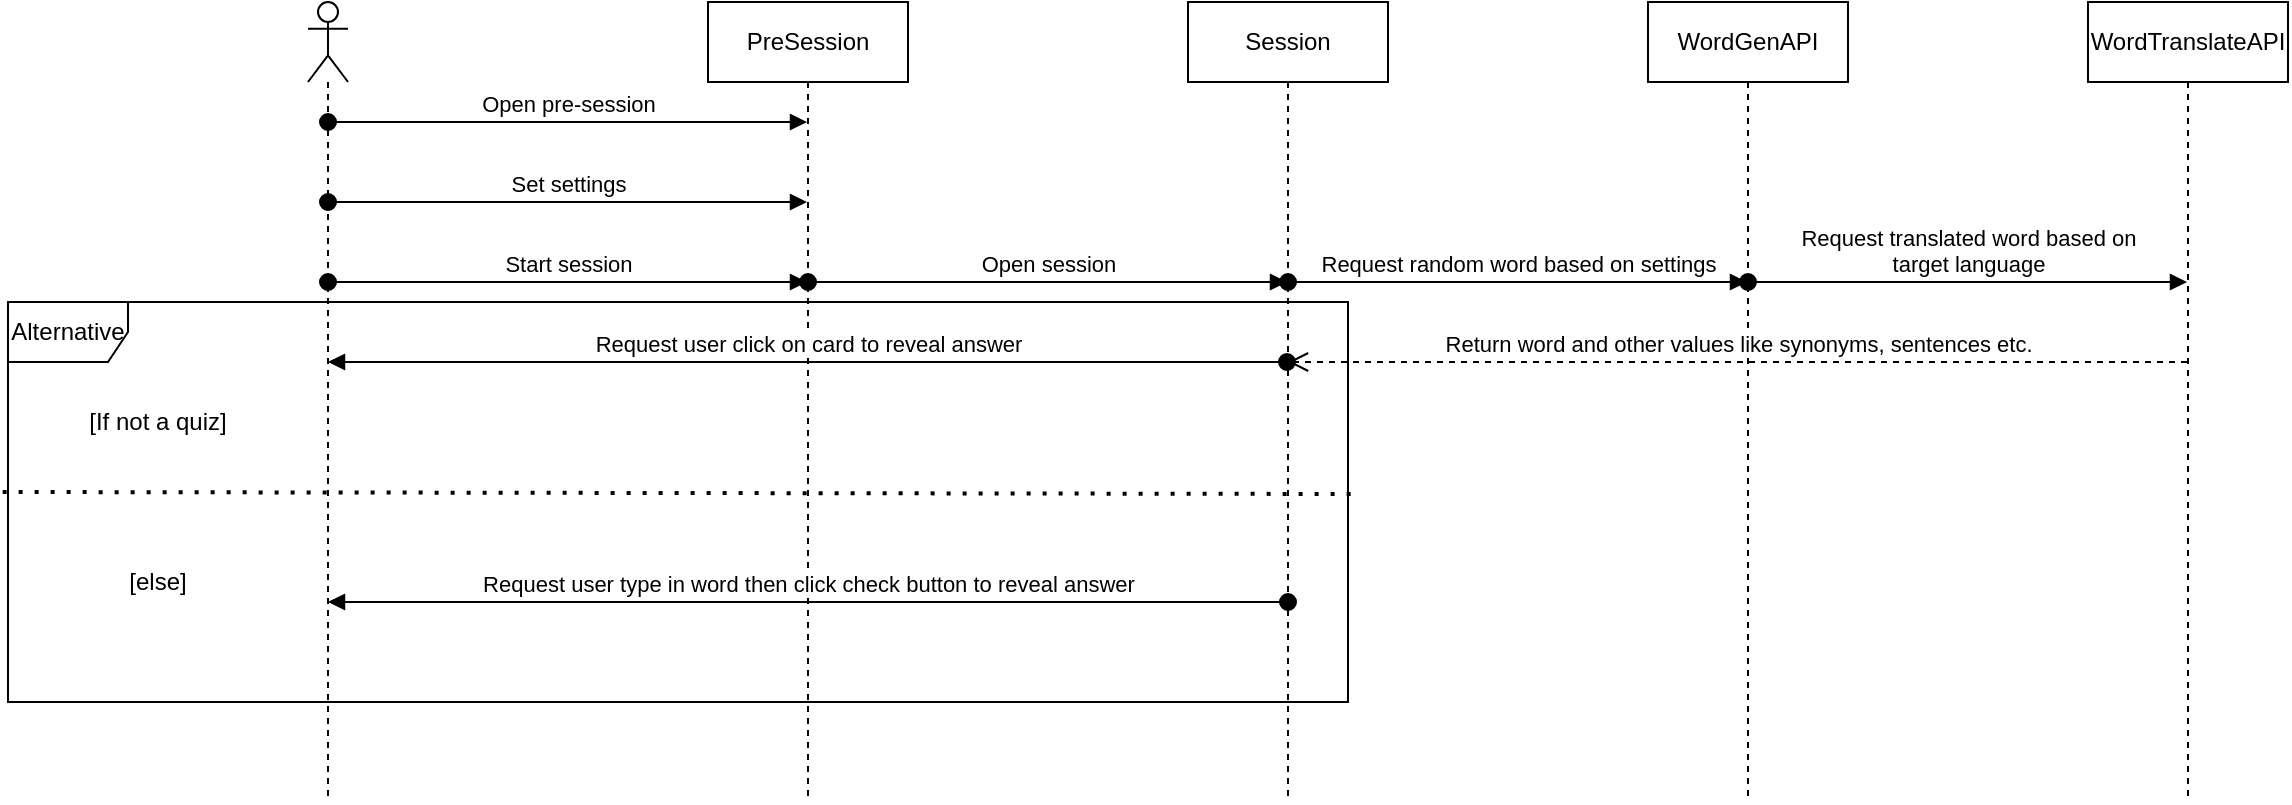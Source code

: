 <mxfile version="21.0.6" type="github">
  <diagram name="Page-1" id="_brEYTuebvPvWf_pUvOi">
    <mxGraphModel dx="1836" dy="542" grid="1" gridSize="10" guides="1" tooltips="1" connect="1" arrows="1" fold="1" page="1" pageScale="1" pageWidth="850" pageHeight="1100" math="0" shadow="0">
      <root>
        <mxCell id="0" />
        <mxCell id="1" parent="0" />
        <mxCell id="V3QSZNSe0b6lcg50ALse-7" value="" style="shape=umlLifeline;perimeter=lifelinePerimeter;whiteSpace=wrap;html=1;container=1;dropTarget=0;collapsible=0;recursiveResize=0;outlineConnect=0;portConstraint=eastwest;newEdgeStyle={&quot;edgeStyle&quot;:&quot;elbowEdgeStyle&quot;,&quot;elbow&quot;:&quot;vertical&quot;,&quot;curved&quot;:0,&quot;rounded&quot;:0};participant=umlActor;" parent="1" vertex="1">
          <mxGeometry x="80" y="80" width="20" height="400" as="geometry" />
        </mxCell>
        <mxCell id="V3QSZNSe0b6lcg50ALse-8" value="PreSession" style="shape=umlLifeline;perimeter=lifelinePerimeter;whiteSpace=wrap;html=1;container=1;dropTarget=0;collapsible=0;recursiveResize=0;outlineConnect=0;portConstraint=eastwest;newEdgeStyle={&quot;edgeStyle&quot;:&quot;elbowEdgeStyle&quot;,&quot;elbow&quot;:&quot;vertical&quot;,&quot;curved&quot;:0,&quot;rounded&quot;:0};" parent="1" vertex="1">
          <mxGeometry x="280" y="80" width="100" height="400" as="geometry" />
        </mxCell>
        <mxCell id="V3QSZNSe0b6lcg50ALse-9" value="Open pre-session" style="html=1;verticalAlign=bottom;startArrow=oval;startFill=1;endArrow=block;startSize=8;edgeStyle=elbowEdgeStyle;elbow=vertical;curved=0;rounded=0;" parent="1" target="V3QSZNSe0b6lcg50ALse-8" edge="1">
          <mxGeometry width="60" relative="1" as="geometry">
            <mxPoint x="90" y="140" as="sourcePoint" />
            <mxPoint x="150" y="140" as="targetPoint" />
          </mxGeometry>
        </mxCell>
        <mxCell id="EKv5OnNOHWtHoEkko2qL-3" value="Set settings" style="html=1;verticalAlign=bottom;startArrow=oval;startFill=1;endArrow=block;startSize=8;edgeStyle=elbowEdgeStyle;elbow=vertical;curved=0;rounded=0;" parent="1" source="V3QSZNSe0b6lcg50ALse-7" target="V3QSZNSe0b6lcg50ALse-8" edge="1">
          <mxGeometry width="60" relative="1" as="geometry">
            <mxPoint x="110" y="200" as="sourcePoint" />
            <mxPoint x="450" y="280" as="targetPoint" />
            <Array as="points">
              <mxPoint x="270" y="180" />
              <mxPoint x="280" y="170" />
              <mxPoint x="260" y="220" />
              <mxPoint x="280" y="190" />
            </Array>
          </mxGeometry>
        </mxCell>
        <mxCell id="EKv5OnNOHWtHoEkko2qL-4" value="Session" style="shape=umlLifeline;perimeter=lifelinePerimeter;whiteSpace=wrap;html=1;container=1;dropTarget=0;collapsible=0;recursiveResize=0;outlineConnect=0;portConstraint=eastwest;newEdgeStyle={&quot;edgeStyle&quot;:&quot;elbowEdgeStyle&quot;,&quot;elbow&quot;:&quot;vertical&quot;,&quot;curved&quot;:0,&quot;rounded&quot;:0};" parent="1" vertex="1">
          <mxGeometry x="520" y="80" width="100" height="400" as="geometry" />
        </mxCell>
        <mxCell id="EKv5OnNOHWtHoEkko2qL-6" value="Start session" style="html=1;verticalAlign=bottom;startArrow=oval;startFill=1;endArrow=block;startSize=8;edgeStyle=elbowEdgeStyle;elbow=vertical;curved=0;rounded=0;" parent="1" source="V3QSZNSe0b6lcg50ALse-7" target="V3QSZNSe0b6lcg50ALse-8" edge="1">
          <mxGeometry width="60" relative="1" as="geometry">
            <mxPoint x="110" y="390" as="sourcePoint" />
            <mxPoint x="450" y="280" as="targetPoint" />
            <Array as="points">
              <mxPoint x="260" y="220" />
            </Array>
          </mxGeometry>
        </mxCell>
        <mxCell id="EKv5OnNOHWtHoEkko2qL-9" value="&lt;div&gt;Open session&lt;/div&gt;" style="html=1;verticalAlign=bottom;startArrow=oval;startFill=1;endArrow=block;startSize=8;edgeStyle=elbowEdgeStyle;elbow=vertical;curved=0;rounded=0;" parent="1" target="EKv5OnNOHWtHoEkko2qL-4" edge="1">
          <mxGeometry width="60" relative="1" as="geometry">
            <mxPoint x="330" y="220" as="sourcePoint" />
            <mxPoint x="450" y="280" as="targetPoint" />
          </mxGeometry>
        </mxCell>
        <mxCell id="EKv5OnNOHWtHoEkko2qL-11" value="WordGenAPI" style="shape=umlLifeline;perimeter=lifelinePerimeter;whiteSpace=wrap;html=1;container=1;dropTarget=0;collapsible=0;recursiveResize=0;outlineConnect=0;portConstraint=eastwest;newEdgeStyle={&quot;edgeStyle&quot;:&quot;elbowEdgeStyle&quot;,&quot;elbow&quot;:&quot;vertical&quot;,&quot;curved&quot;:0,&quot;rounded&quot;:0};" parent="1" vertex="1">
          <mxGeometry x="750" y="80" width="100" height="400" as="geometry" />
        </mxCell>
        <mxCell id="EKv5OnNOHWtHoEkko2qL-12" value="WordTranslateAPI" style="shape=umlLifeline;perimeter=lifelinePerimeter;whiteSpace=wrap;html=1;container=1;dropTarget=0;collapsible=0;recursiveResize=0;outlineConnect=0;portConstraint=eastwest;newEdgeStyle={&quot;edgeStyle&quot;:&quot;elbowEdgeStyle&quot;,&quot;elbow&quot;:&quot;vertical&quot;,&quot;curved&quot;:0,&quot;rounded&quot;:0};" parent="1" vertex="1">
          <mxGeometry x="970" y="80" width="100" height="400" as="geometry" />
        </mxCell>
        <mxCell id="uM_F3Oen2c-0RkTZDdHO-1" value="Request random word based on settings" style="html=1;verticalAlign=bottom;startArrow=oval;startFill=1;endArrow=block;startSize=8;edgeStyle=elbowEdgeStyle;elbow=vertical;curved=0;rounded=0;" edge="1" parent="1" source="EKv5OnNOHWtHoEkko2qL-4" target="EKv5OnNOHWtHoEkko2qL-11">
          <mxGeometry width="60" relative="1" as="geometry">
            <mxPoint x="670" y="210" as="sourcePoint" />
            <mxPoint x="730" y="210" as="targetPoint" />
            <Array as="points">
              <mxPoint x="640" y="220" />
            </Array>
          </mxGeometry>
        </mxCell>
        <mxCell id="uM_F3Oen2c-0RkTZDdHO-2" value="&lt;div&gt;Request translated word based on &lt;br&gt;&lt;/div&gt;&lt;div&gt;target language&lt;br&gt;&lt;/div&gt;" style="html=1;verticalAlign=bottom;startArrow=oval;startFill=1;endArrow=block;startSize=8;edgeStyle=elbowEdgeStyle;elbow=vertical;curved=0;rounded=0;" edge="1" parent="1" source="EKv5OnNOHWtHoEkko2qL-11" target="EKv5OnNOHWtHoEkko2qL-12">
          <mxGeometry width="60" relative="1" as="geometry">
            <mxPoint x="750" y="300" as="sourcePoint" />
            <mxPoint x="810" y="300" as="targetPoint" />
            <Array as="points">
              <mxPoint x="870" y="220" />
              <mxPoint x="830" y="210" />
            </Array>
            <mxPoint as="offset" />
          </mxGeometry>
        </mxCell>
        <mxCell id="uM_F3Oen2c-0RkTZDdHO-5" value="Return word and other values like synonyms, sentences etc." style="html=1;verticalAlign=bottom;endArrow=open;dashed=1;endSize=8;edgeStyle=elbowEdgeStyle;elbow=vertical;curved=0;rounded=0;" edge="1" parent="1" source="EKv5OnNOHWtHoEkko2qL-12" target="EKv5OnNOHWtHoEkko2qL-4">
          <mxGeometry relative="1" as="geometry">
            <mxPoint x="660" y="300" as="sourcePoint" />
            <mxPoint x="580" y="300" as="targetPoint" />
            <Array as="points">
              <mxPoint x="650" y="260" />
            </Array>
          </mxGeometry>
        </mxCell>
        <mxCell id="uM_F3Oen2c-0RkTZDdHO-6" value="Request user click on card to reveal answer" style="html=1;verticalAlign=bottom;startArrow=oval;startFill=1;endArrow=block;startSize=8;edgeStyle=elbowEdgeStyle;elbow=vertical;curved=0;rounded=0;" edge="1" parent="1" source="EKv5OnNOHWtHoEkko2qL-4" target="V3QSZNSe0b6lcg50ALse-7">
          <mxGeometry width="60" relative="1" as="geometry">
            <mxPoint x="450" y="290" as="sourcePoint" />
            <mxPoint x="510" y="290" as="targetPoint" />
            <Array as="points">
              <mxPoint x="400" y="260" />
            </Array>
          </mxGeometry>
        </mxCell>
        <mxCell id="uM_F3Oen2c-0RkTZDdHO-7" value="&lt;div&gt;Alternative&lt;/div&gt;" style="shape=umlFrame;whiteSpace=wrap;html=1;pointerEvents=0;" vertex="1" parent="1">
          <mxGeometry x="-70" y="230" width="670" height="200" as="geometry" />
        </mxCell>
        <mxCell id="uM_F3Oen2c-0RkTZDdHO-9" value="" style="endArrow=none;dashed=1;html=1;dashPattern=1 3;strokeWidth=2;rounded=0;exitX=-0.004;exitY=0.475;exitDx=0;exitDy=0;exitPerimeter=0;entryX=1.004;entryY=0.48;entryDx=0;entryDy=0;entryPerimeter=0;" edge="1" parent="1" source="uM_F3Oen2c-0RkTZDdHO-7" target="uM_F3Oen2c-0RkTZDdHO-7">
          <mxGeometry width="50" height="50" relative="1" as="geometry">
            <mxPoint y="370" as="sourcePoint" />
            <mxPoint x="50" y="320" as="targetPoint" />
          </mxGeometry>
        </mxCell>
        <mxCell id="uM_F3Oen2c-0RkTZDdHO-10" value="[If not a quiz]" style="text;html=1;strokeColor=none;fillColor=none;align=center;verticalAlign=middle;whiteSpace=wrap;rounded=0;" vertex="1" parent="1">
          <mxGeometry x="-50" y="270" width="110" height="40" as="geometry" />
        </mxCell>
        <mxCell id="uM_F3Oen2c-0RkTZDdHO-11" value="[else]" style="text;html=1;strokeColor=none;fillColor=none;align=center;verticalAlign=middle;whiteSpace=wrap;rounded=0;" vertex="1" parent="1">
          <mxGeometry x="-50" y="350" width="110" height="40" as="geometry" />
        </mxCell>
        <mxCell id="uM_F3Oen2c-0RkTZDdHO-13" value="Request user type in word then click check button to reveal answer" style="html=1;verticalAlign=bottom;startArrow=oval;startFill=1;endArrow=block;startSize=8;edgeStyle=elbowEdgeStyle;elbow=vertical;curved=0;rounded=0;" edge="1" parent="1">
          <mxGeometry width="60" relative="1" as="geometry">
            <mxPoint x="570" y="380" as="sourcePoint" />
            <mxPoint x="90" y="380" as="targetPoint" />
            <Array as="points">
              <mxPoint x="400" y="380" />
            </Array>
          </mxGeometry>
        </mxCell>
      </root>
    </mxGraphModel>
  </diagram>
</mxfile>
